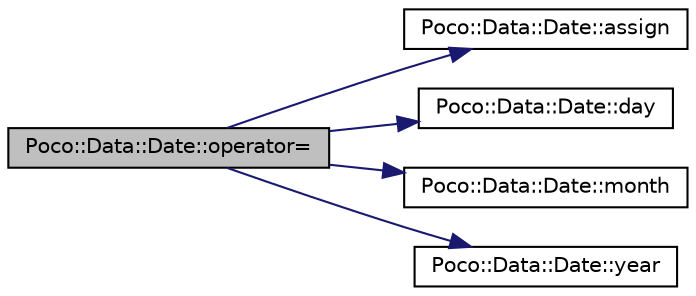 digraph "Poco::Data::Date::operator="
{
 // LATEX_PDF_SIZE
  edge [fontname="Helvetica",fontsize="10",labelfontname="Helvetica",labelfontsize="10"];
  node [fontname="Helvetica",fontsize="10",shape=record];
  rankdir="LR";
  Node1 [label="Poco::Data::Date::operator=",height=0.2,width=0.4,color="black", fillcolor="grey75", style="filled", fontcolor="black",tooltip="Assigns date."];
  Node1 -> Node2 [color="midnightblue",fontsize="10",style="solid"];
  Node2 [label="Poco::Data::Date::assign",height=0.2,width=0.4,color="black", fillcolor="white", style="filled",URL="$classPoco_1_1Data_1_1Date.html#af6ed05a480ff3a3fdfa143ef5cdf5c2e",tooltip="Returns the day."];
  Node1 -> Node3 [color="midnightblue",fontsize="10",style="solid"];
  Node3 [label="Poco::Data::Date::day",height=0.2,width=0.4,color="black", fillcolor="white", style="filled",URL="$classPoco_1_1Data_1_1Date.html#a9d2ca4558c39ee21298ad37ac1d0a709",tooltip="Returns the month."];
  Node1 -> Node4 [color="midnightblue",fontsize="10",style="solid"];
  Node4 [label="Poco::Data::Date::month",height=0.2,width=0.4,color="black", fillcolor="white", style="filled",URL="$classPoco_1_1Data_1_1Date.html#a8f6cf619eb7472b3845a409fca8be491",tooltip="Returns the year."];
  Node1 -> Node5 [color="midnightblue",fontsize="10",style="solid"];
  Node5 [label="Poco::Data::Date::year",height=0.2,width=0.4,color="black", fillcolor="white", style="filled",URL="$classPoco_1_1Data_1_1Date.html#ad5549141d79c26d3a94f9707be4677cd",tooltip="Destroys the Date."];
}
